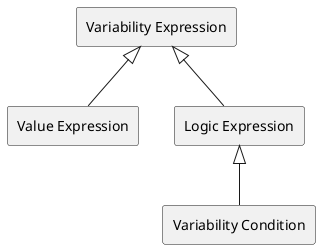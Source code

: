 @startuml
skinparam componentStyle rectangle


rectangle "Variability Expression"

rectangle "Value Expression"

rectangle "Logic Expression"

rectangle "Variability Condition"


"Variability Expression" <|-- "Value Expression"

"Variability Expression" <|-- "Logic Expression"

"Logic Expression" <|-- "Variability Condition"

@enduml